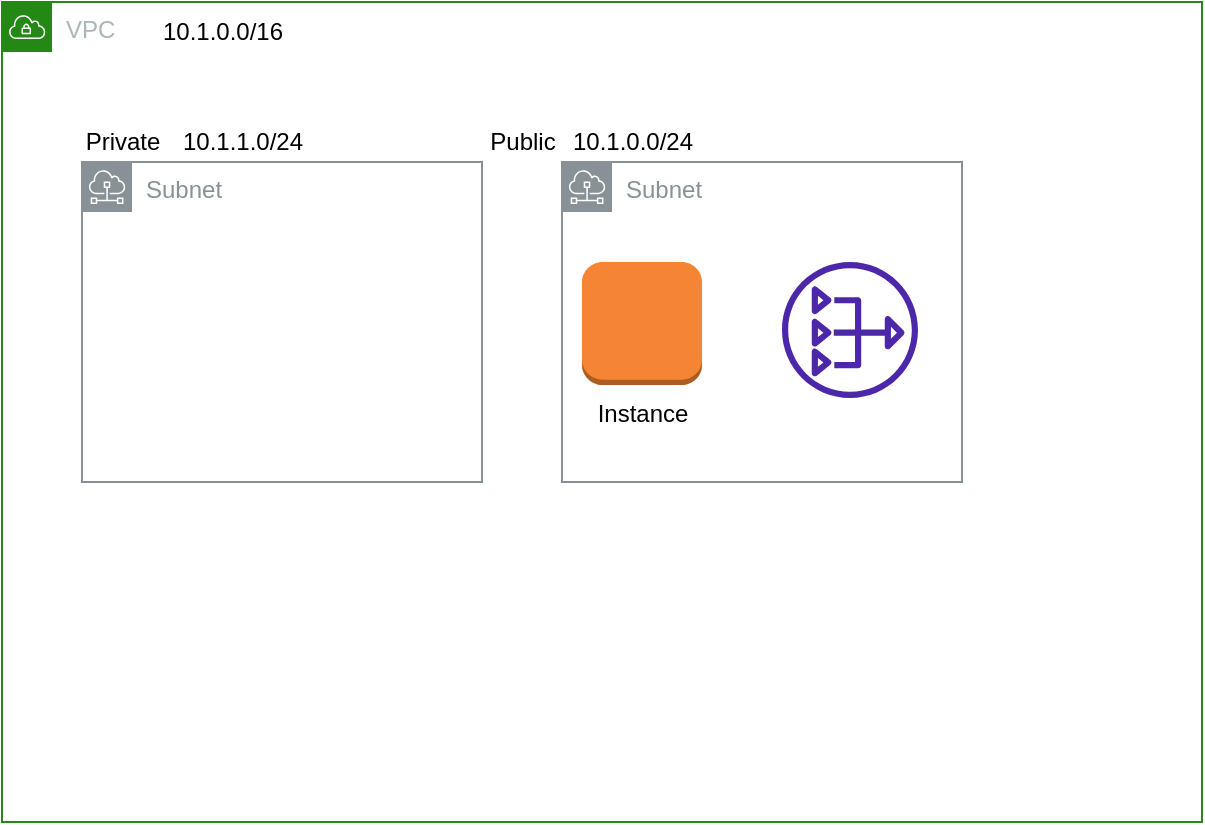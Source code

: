 <mxfile version="21.1.5" type="github">
  <diagram id="Ht1M8jgEwFfnCIfOTk4-" name="Page-1">
    <mxGraphModel dx="632" dy="802" grid="1" gridSize="10" guides="1" tooltips="1" connect="1" arrows="1" fold="1" page="1" pageScale="1" pageWidth="1169" pageHeight="827" math="0" shadow="0">
      <root>
        <mxCell id="0" />
        <mxCell id="1" parent="0" />
        <mxCell id="Tx6BsI3ZOfHzf80Y_Cpy-1" value="VPC" style="points=[[0,0],[0.25,0],[0.5,0],[0.75,0],[1,0],[1,0.25],[1,0.5],[1,0.75],[1,1],[0.75,1],[0.5,1],[0.25,1],[0,1],[0,0.75],[0,0.5],[0,0.25]];outlineConnect=0;gradientColor=none;html=1;whiteSpace=wrap;fontSize=12;fontStyle=0;container=1;pointerEvents=0;collapsible=0;recursiveResize=0;shape=mxgraph.aws4.group;grIcon=mxgraph.aws4.group_vpc;strokeColor=#248814;fillColor=none;verticalAlign=top;align=left;spacingLeft=30;fontColor=#AAB7B8;dashed=0;" parent="1" vertex="1">
          <mxGeometry x="120" y="120" width="600" height="410" as="geometry" />
        </mxCell>
        <mxCell id="Tx6BsI3ZOfHzf80Y_Cpy-4" value="10.1.0.0/16" style="text;html=1;align=center;verticalAlign=middle;resizable=0;points=[];autosize=1;strokeColor=none;fillColor=none;" parent="Tx6BsI3ZOfHzf80Y_Cpy-1" vertex="1">
          <mxGeometry x="70" width="80" height="30" as="geometry" />
        </mxCell>
        <mxCell id="Tx6BsI3ZOfHzf80Y_Cpy-5" value="Subnet" style="sketch=0;outlineConnect=0;gradientColor=none;html=1;whiteSpace=wrap;fontSize=12;fontStyle=0;shape=mxgraph.aws4.group;grIcon=mxgraph.aws4.group_subnet;strokeColor=#879196;fillColor=none;verticalAlign=top;align=left;spacingLeft=30;fontColor=#879196;dashed=0;" parent="Tx6BsI3ZOfHzf80Y_Cpy-1" vertex="1">
          <mxGeometry x="40" y="80" width="200" height="160" as="geometry" />
        </mxCell>
        <mxCell id="Tx6BsI3ZOfHzf80Y_Cpy-6" value="Subnet" style="sketch=0;outlineConnect=0;gradientColor=none;html=1;whiteSpace=wrap;fontSize=12;fontStyle=0;shape=mxgraph.aws4.group;grIcon=mxgraph.aws4.group_subnet;strokeColor=#879196;fillColor=none;verticalAlign=top;align=left;spacingLeft=30;fontColor=#879196;dashed=0;" parent="Tx6BsI3ZOfHzf80Y_Cpy-1" vertex="1">
          <mxGeometry x="280" y="80" width="200" height="160" as="geometry" />
        </mxCell>
        <mxCell id="Tx6BsI3ZOfHzf80Y_Cpy-2" value="Instance" style="outlineConnect=0;dashed=0;verticalLabelPosition=bottom;verticalAlign=top;align=center;html=1;shape=mxgraph.aws3.instance;fillColor=#F58534;gradientColor=none;" parent="Tx6BsI3ZOfHzf80Y_Cpy-1" vertex="1">
          <mxGeometry x="290" y="130" width="60" height="61.5" as="geometry" />
        </mxCell>
        <mxCell id="Tx6BsI3ZOfHzf80Y_Cpy-12" value="10.1.0.0/24" style="text;html=1;align=center;verticalAlign=middle;resizable=0;points=[];autosize=1;strokeColor=none;fillColor=none;" parent="Tx6BsI3ZOfHzf80Y_Cpy-1" vertex="1">
          <mxGeometry x="275" y="55" width="80" height="30" as="geometry" />
        </mxCell>
        <mxCell id="Tx6BsI3ZOfHzf80Y_Cpy-13" value="10.1.1.0/24" style="text;html=1;align=center;verticalAlign=middle;resizable=0;points=[];autosize=1;strokeColor=none;fillColor=none;" parent="Tx6BsI3ZOfHzf80Y_Cpy-1" vertex="1">
          <mxGeometry x="80" y="55" width="80" height="30" as="geometry" />
        </mxCell>
        <mxCell id="IG_8rTsT2V6QGiq7ScMj-1" value="" style="sketch=0;outlineConnect=0;fontColor=#232F3E;gradientColor=none;fillColor=#4D27AA;strokeColor=none;dashed=0;verticalLabelPosition=bottom;verticalAlign=top;align=center;html=1;fontSize=12;fontStyle=0;aspect=fixed;pointerEvents=1;shape=mxgraph.aws4.nat_gateway;" vertex="1" parent="Tx6BsI3ZOfHzf80Y_Cpy-1">
          <mxGeometry x="390" y="130" width="68" height="68" as="geometry" />
        </mxCell>
        <mxCell id="Tx6BsI3ZOfHzf80Y_Cpy-10" value="Private" style="text;html=1;align=center;verticalAlign=middle;resizable=0;points=[];autosize=1;strokeColor=none;fillColor=none;" parent="1" vertex="1">
          <mxGeometry x="150" y="175" width="60" height="30" as="geometry" />
        </mxCell>
        <mxCell id="Tx6BsI3ZOfHzf80Y_Cpy-11" value="Public" style="text;html=1;align=center;verticalAlign=middle;resizable=0;points=[];autosize=1;strokeColor=none;fillColor=none;" parent="1" vertex="1">
          <mxGeometry x="350" y="175" width="60" height="30" as="geometry" />
        </mxCell>
      </root>
    </mxGraphModel>
  </diagram>
</mxfile>
